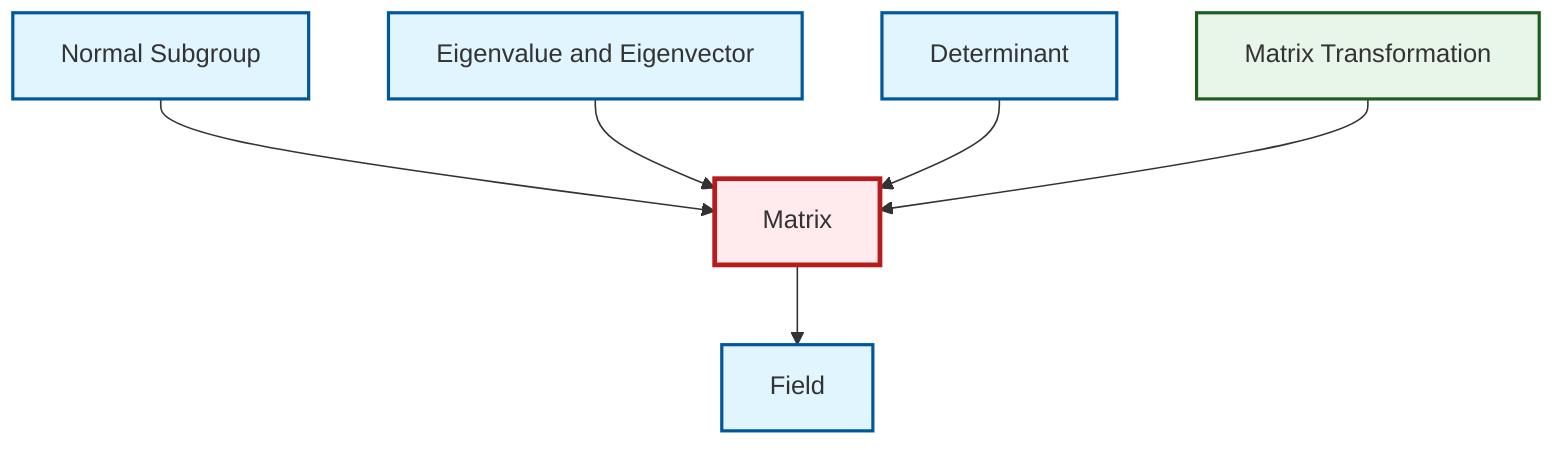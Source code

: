 graph TD
    classDef definition fill:#e1f5fe,stroke:#01579b,stroke-width:2px
    classDef theorem fill:#f3e5f5,stroke:#4a148c,stroke-width:2px
    classDef axiom fill:#fff3e0,stroke:#e65100,stroke-width:2px
    classDef example fill:#e8f5e9,stroke:#1b5e20,stroke-width:2px
    classDef current fill:#ffebee,stroke:#b71c1c,stroke-width:3px
    ex-matrix-transformation["Matrix Transformation"]:::example
    def-matrix["Matrix"]:::definition
    def-normal-subgroup["Normal Subgroup"]:::definition
    def-eigenvalue-eigenvector["Eigenvalue and Eigenvector"]:::definition
    def-determinant["Determinant"]:::definition
    def-field["Field"]:::definition
    def-matrix --> def-field
    def-normal-subgroup --> def-matrix
    def-eigenvalue-eigenvector --> def-matrix
    def-determinant --> def-matrix
    ex-matrix-transformation --> def-matrix
    class def-matrix current
